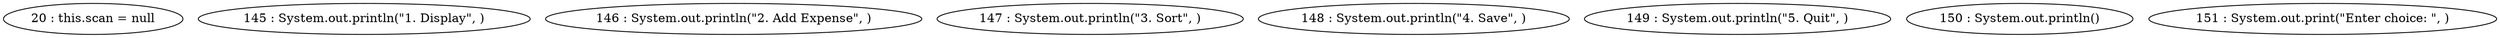 digraph G {
"20 : this.scan = null"
"145 : System.out.println(\"1. Display\", )"
"146 : System.out.println(\"2. Add Expense\", )"
"147 : System.out.println(\"3. Sort\", )"
"148 : System.out.println(\"4. Save\", )"
"149 : System.out.println(\"5. Quit\", )"
"150 : System.out.println()"
"151 : System.out.print(\"Enter choice: \", )"
}